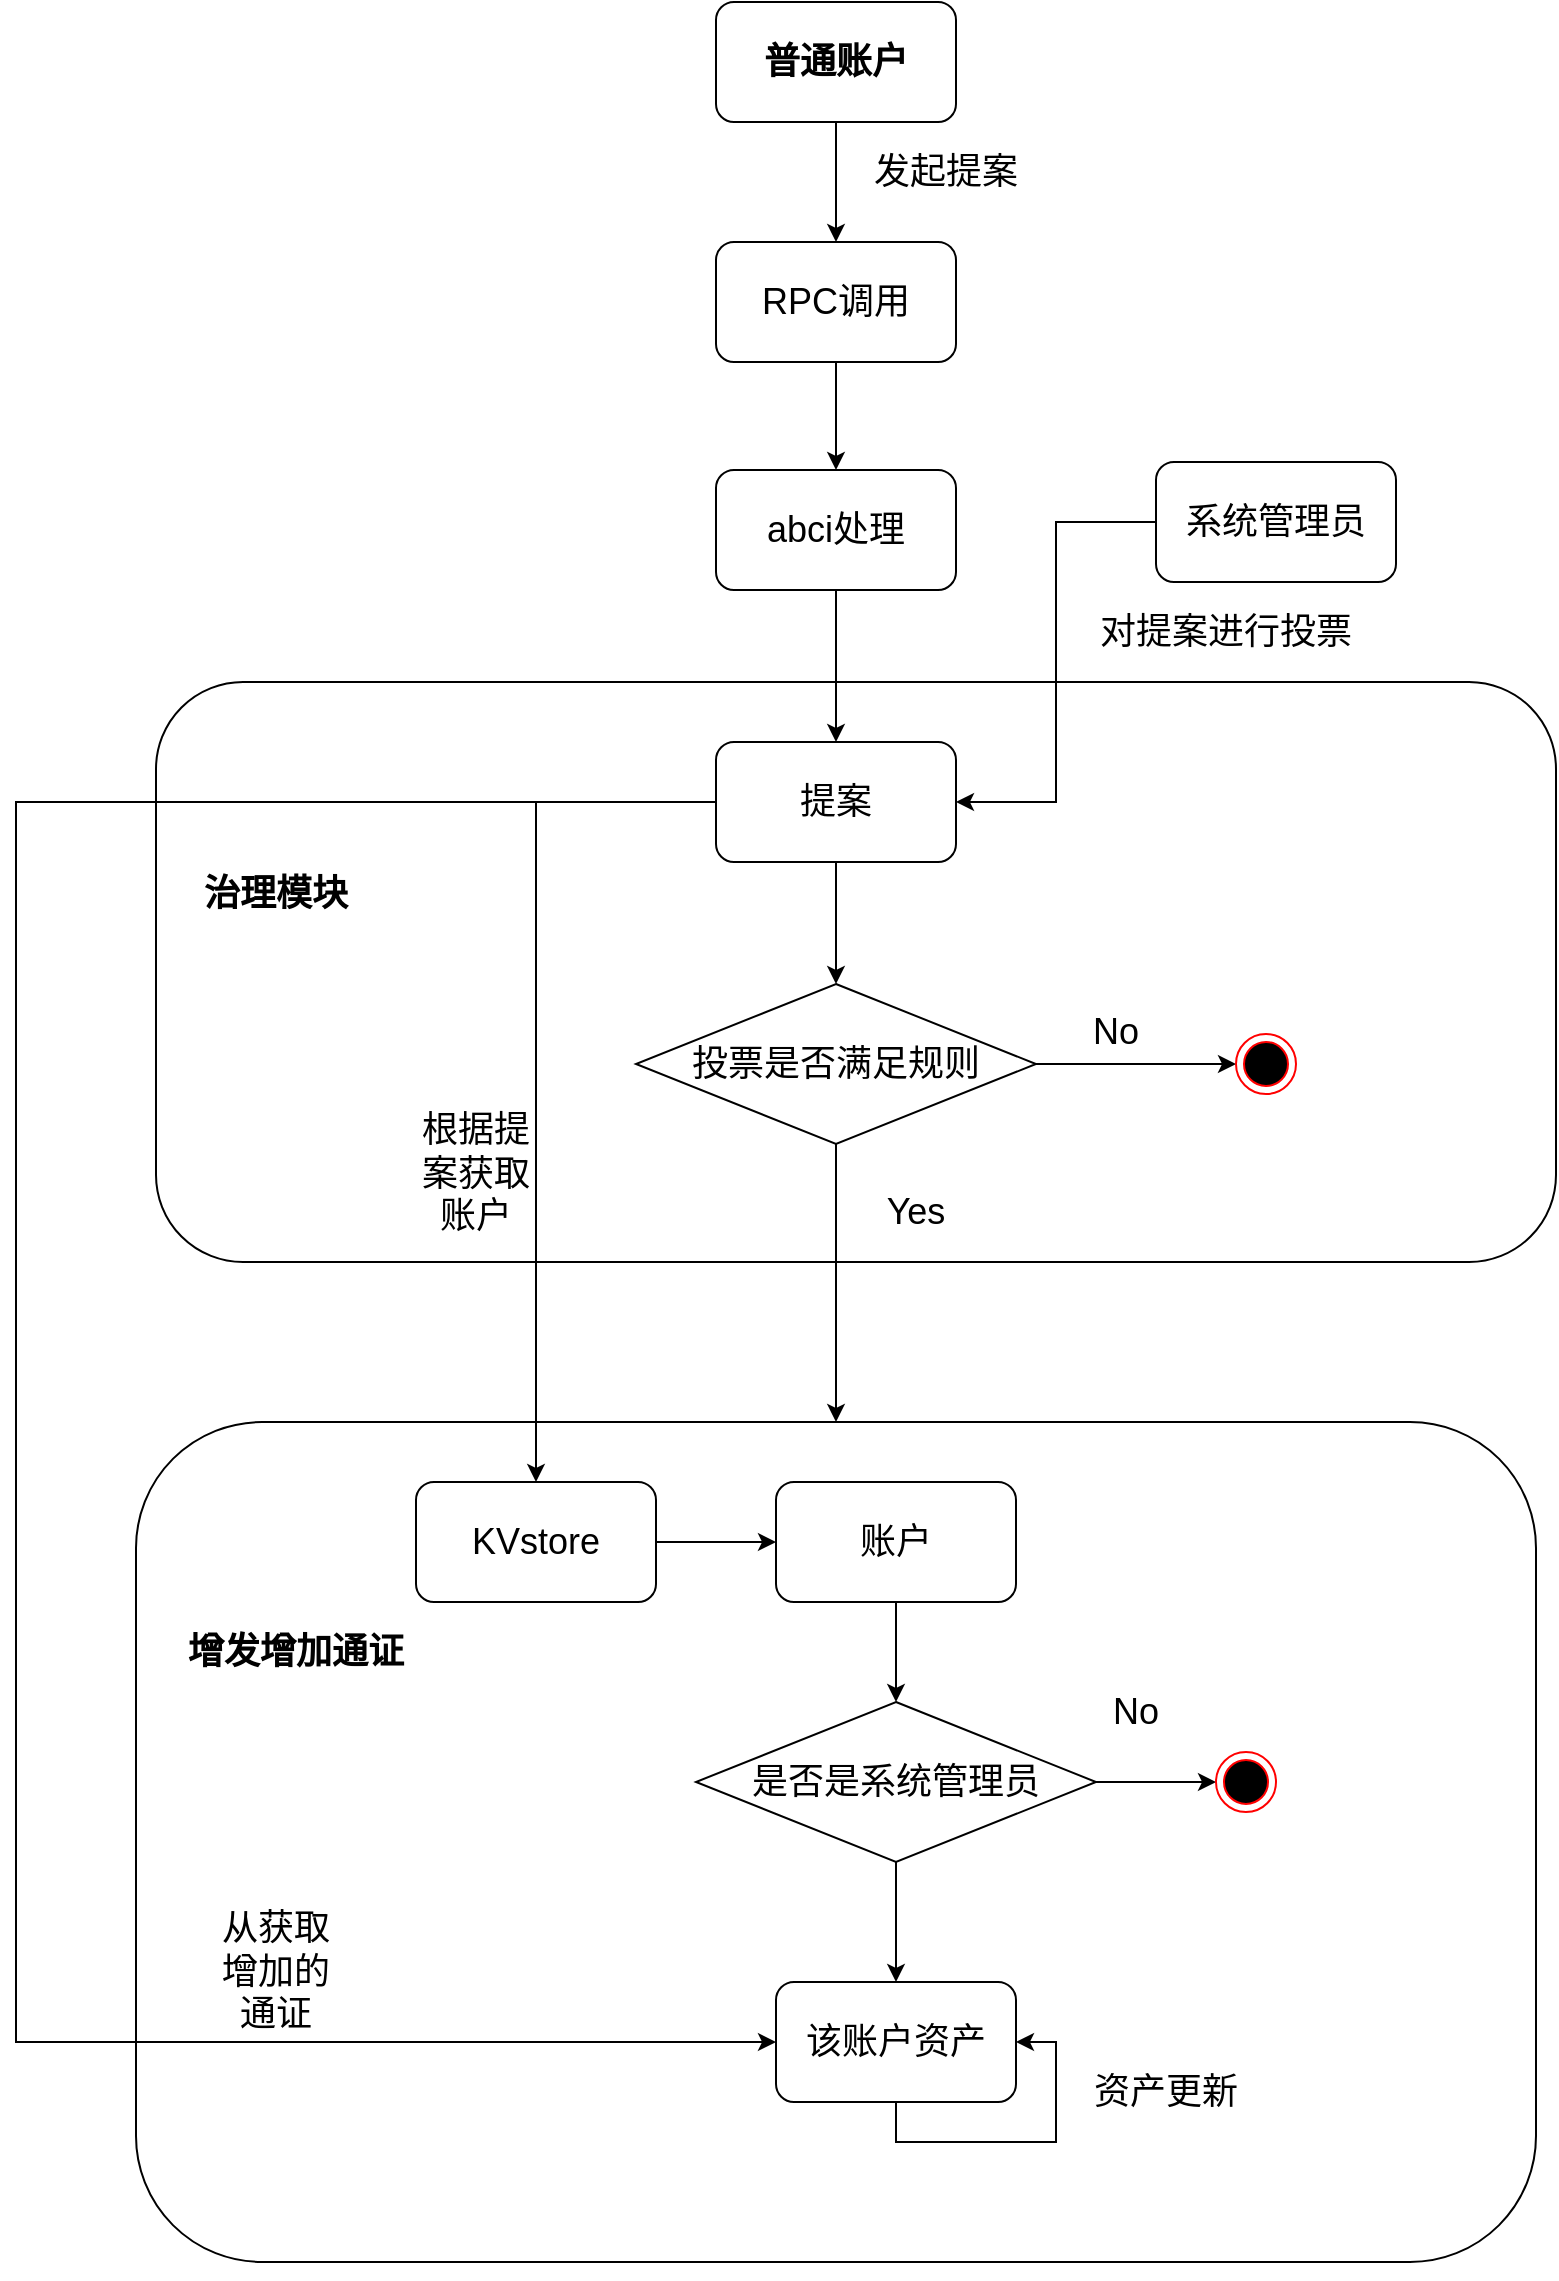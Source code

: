 <mxfile version="16.5.5" type="github">
  <diagram name="Page-1" id="13e1069c-82ec-6db2-03f1-153e76fe0fe0">
    <mxGraphModel dx="1435" dy="932" grid="1" gridSize="10" guides="1" tooltips="1" connect="1" arrows="1" fold="1" page="1" pageScale="1" pageWidth="1100" pageHeight="850" background="none" math="0" shadow="0">
      <root>
        <mxCell id="0" />
        <mxCell id="1" parent="0" />
        <mxCell id="Nz0Rocr3UUq3pwJZOBRc-75" value="" style="rounded=1;whiteSpace=wrap;html=1;fontSize=18;" vertex="1" parent="1">
          <mxGeometry x="160" y="900" width="700" height="420" as="geometry" />
        </mxCell>
        <mxCell id="Nz0Rocr3UUq3pwJZOBRc-61" value="" style="edgeStyle=orthogonalEdgeStyle;rounded=0;orthogonalLoop=1;jettySize=auto;html=1;fontSize=18;" edge="1" parent="1" source="Nz0Rocr3UUq3pwJZOBRc-51" target="Nz0Rocr3UUq3pwJZOBRc-56">
          <mxGeometry relative="1" as="geometry" />
        </mxCell>
        <mxCell id="Nz0Rocr3UUq3pwJZOBRc-51" value="&lt;span style=&quot;font-size: 18px&quot;&gt;&lt;b&gt;普通账户&lt;/b&gt;&lt;/span&gt;" style="rounded=1;whiteSpace=wrap;html=1;" vertex="1" parent="1">
          <mxGeometry x="450" y="190" width="120" height="60" as="geometry" />
        </mxCell>
        <mxCell id="Nz0Rocr3UUq3pwJZOBRc-52" value="" style="rounded=1;whiteSpace=wrap;html=1;" vertex="1" parent="1">
          <mxGeometry x="170" y="530" width="700" height="290" as="geometry" />
        </mxCell>
        <mxCell id="Nz0Rocr3UUq3pwJZOBRc-53" value="&lt;b&gt;&lt;font style=&quot;font-size: 18px&quot;&gt;治理模块&lt;/font&gt;&lt;/b&gt;" style="text;html=1;strokeColor=none;fillColor=none;align=center;verticalAlign=middle;whiteSpace=wrap;rounded=0;" vertex="1" parent="1">
          <mxGeometry x="180" y="591" width="100" height="90" as="geometry" />
        </mxCell>
        <mxCell id="Nz0Rocr3UUq3pwJZOBRc-60" value="" style="edgeStyle=orthogonalEdgeStyle;rounded=0;orthogonalLoop=1;jettySize=auto;html=1;fontSize=18;" edge="1" parent="1" source="Nz0Rocr3UUq3pwJZOBRc-56" target="Nz0Rocr3UUq3pwJZOBRc-59">
          <mxGeometry relative="1" as="geometry" />
        </mxCell>
        <mxCell id="Nz0Rocr3UUq3pwJZOBRc-56" value="RPC调用" style="rounded=1;whiteSpace=wrap;html=1;fontSize=18;" vertex="1" parent="1">
          <mxGeometry x="450" y="310" width="120" height="60" as="geometry" />
        </mxCell>
        <mxCell id="Nz0Rocr3UUq3pwJZOBRc-66" style="edgeStyle=orthogonalEdgeStyle;rounded=0;orthogonalLoop=1;jettySize=auto;html=1;entryX=0.5;entryY=0;entryDx=0;entryDy=0;fontSize=18;" edge="1" parent="1" source="Nz0Rocr3UUq3pwJZOBRc-59" target="Nz0Rocr3UUq3pwJZOBRc-63">
          <mxGeometry relative="1" as="geometry" />
        </mxCell>
        <mxCell id="Nz0Rocr3UUq3pwJZOBRc-59" value="abci处理" style="whiteSpace=wrap;html=1;fontSize=18;rounded=1;" vertex="1" parent="1">
          <mxGeometry x="450" y="424" width="120" height="60" as="geometry" />
        </mxCell>
        <mxCell id="Nz0Rocr3UUq3pwJZOBRc-62" value="发起提案" style="text;html=1;strokeColor=none;fillColor=none;align=center;verticalAlign=middle;whiteSpace=wrap;rounded=0;fontSize=18;" vertex="1" parent="1">
          <mxGeometry x="510" y="260" width="110" height="30" as="geometry" />
        </mxCell>
        <mxCell id="Nz0Rocr3UUq3pwJZOBRc-71" value="" style="edgeStyle=orthogonalEdgeStyle;rounded=0;orthogonalLoop=1;jettySize=auto;html=1;fontSize=18;" edge="1" parent="1" source="Nz0Rocr3UUq3pwJZOBRc-63" target="Nz0Rocr3UUq3pwJZOBRc-69">
          <mxGeometry relative="1" as="geometry" />
        </mxCell>
        <mxCell id="Nz0Rocr3UUq3pwJZOBRc-82" style="edgeStyle=orthogonalEdgeStyle;rounded=0;orthogonalLoop=1;jettySize=auto;html=1;exitX=0;exitY=0.5;exitDx=0;exitDy=0;entryX=0.5;entryY=0;entryDx=0;entryDy=0;fontSize=18;" edge="1" parent="1" source="Nz0Rocr3UUq3pwJZOBRc-63" target="Nz0Rocr3UUq3pwJZOBRc-78">
          <mxGeometry relative="1" as="geometry" />
        </mxCell>
        <mxCell id="Nz0Rocr3UUq3pwJZOBRc-97" style="edgeStyle=orthogonalEdgeStyle;rounded=0;orthogonalLoop=1;jettySize=auto;html=1;exitX=0;exitY=0.5;exitDx=0;exitDy=0;entryX=0;entryY=0.5;entryDx=0;entryDy=0;fontSize=18;" edge="1" parent="1" source="Nz0Rocr3UUq3pwJZOBRc-63" target="Nz0Rocr3UUq3pwJZOBRc-95">
          <mxGeometry relative="1" as="geometry">
            <Array as="points">
              <mxPoint x="100" y="590" />
              <mxPoint x="100" y="1210" />
            </Array>
          </mxGeometry>
        </mxCell>
        <mxCell id="Nz0Rocr3UUq3pwJZOBRc-63" value="提案" style="rounded=1;whiteSpace=wrap;html=1;fontSize=18;" vertex="1" parent="1">
          <mxGeometry x="450" y="560" width="120" height="60" as="geometry" />
        </mxCell>
        <mxCell id="Nz0Rocr3UUq3pwJZOBRc-65" style="edgeStyle=orthogonalEdgeStyle;rounded=0;orthogonalLoop=1;jettySize=auto;html=1;entryX=1;entryY=0.5;entryDx=0;entryDy=0;fontSize=18;" edge="1" parent="1" source="Nz0Rocr3UUq3pwJZOBRc-64" target="Nz0Rocr3UUq3pwJZOBRc-63">
          <mxGeometry relative="1" as="geometry" />
        </mxCell>
        <mxCell id="Nz0Rocr3UUq3pwJZOBRc-64" value="系统管理员" style="rounded=1;whiteSpace=wrap;html=1;fontSize=18;" vertex="1" parent="1">
          <mxGeometry x="670" y="420" width="120" height="60" as="geometry" />
        </mxCell>
        <mxCell id="Nz0Rocr3UUq3pwJZOBRc-67" value="对提案进行投票" style="text;html=1;strokeColor=none;fillColor=none;align=center;verticalAlign=middle;whiteSpace=wrap;rounded=0;fontSize=18;" vertex="1" parent="1">
          <mxGeometry x="640" y="490" width="130" height="30" as="geometry" />
        </mxCell>
        <mxCell id="Nz0Rocr3UUq3pwJZOBRc-73" style="edgeStyle=orthogonalEdgeStyle;rounded=0;orthogonalLoop=1;jettySize=auto;html=1;exitX=1;exitY=0.5;exitDx=0;exitDy=0;entryX=0;entryY=0.5;entryDx=0;entryDy=0;fontSize=18;" edge="1" parent="1" source="Nz0Rocr3UUq3pwJZOBRc-69" target="Nz0Rocr3UUq3pwJZOBRc-72">
          <mxGeometry relative="1" as="geometry" />
        </mxCell>
        <mxCell id="Nz0Rocr3UUq3pwJZOBRc-77" style="edgeStyle=orthogonalEdgeStyle;rounded=0;orthogonalLoop=1;jettySize=auto;html=1;exitX=0.5;exitY=1;exitDx=0;exitDy=0;entryX=0.5;entryY=0;entryDx=0;entryDy=0;fontSize=18;" edge="1" parent="1" source="Nz0Rocr3UUq3pwJZOBRc-69" target="Nz0Rocr3UUq3pwJZOBRc-75">
          <mxGeometry relative="1" as="geometry" />
        </mxCell>
        <mxCell id="Nz0Rocr3UUq3pwJZOBRc-69" value="投票是否满足规则" style="rhombus;whiteSpace=wrap;html=1;fontSize=18;" vertex="1" parent="1">
          <mxGeometry x="410" y="681" width="200" height="80" as="geometry" />
        </mxCell>
        <mxCell id="Nz0Rocr3UUq3pwJZOBRc-72" value="" style="ellipse;html=1;shape=endState;fillColor=#000000;strokeColor=#ff0000;fontSize=18;" vertex="1" parent="1">
          <mxGeometry x="710" y="706" width="30" height="30" as="geometry" />
        </mxCell>
        <mxCell id="Nz0Rocr3UUq3pwJZOBRc-74" value="No" style="text;html=1;strokeColor=none;fillColor=none;align=center;verticalAlign=middle;whiteSpace=wrap;rounded=0;fontSize=18;" vertex="1" parent="1">
          <mxGeometry x="620" y="690" width="60" height="30" as="geometry" />
        </mxCell>
        <mxCell id="Nz0Rocr3UUq3pwJZOBRc-76" value="&lt;b&gt;增发增加通证&lt;/b&gt;" style="text;html=1;strokeColor=none;fillColor=none;align=center;verticalAlign=middle;whiteSpace=wrap;rounded=0;fontSize=18;" vertex="1" parent="1">
          <mxGeometry x="170" y="1000" width="140" height="30" as="geometry" />
        </mxCell>
        <mxCell id="Nz0Rocr3UUq3pwJZOBRc-85" value="" style="edgeStyle=orthogonalEdgeStyle;rounded=0;orthogonalLoop=1;jettySize=auto;html=1;fontSize=18;" edge="1" parent="1" source="Nz0Rocr3UUq3pwJZOBRc-78" target="Nz0Rocr3UUq3pwJZOBRc-84">
          <mxGeometry relative="1" as="geometry" />
        </mxCell>
        <mxCell id="Nz0Rocr3UUq3pwJZOBRc-78" value="KVstore" style="rounded=1;whiteSpace=wrap;html=1;fontSize=18;" vertex="1" parent="1">
          <mxGeometry x="300" y="930" width="120" height="60" as="geometry" />
        </mxCell>
        <mxCell id="Nz0Rocr3UUq3pwJZOBRc-83" value="根据提案获取账户" style="text;html=1;strokeColor=none;fillColor=none;align=center;verticalAlign=middle;whiteSpace=wrap;rounded=0;fontSize=18;" vertex="1" parent="1">
          <mxGeometry x="300" y="761" width="60" height="30" as="geometry" />
        </mxCell>
        <mxCell id="Nz0Rocr3UUq3pwJZOBRc-88" style="edgeStyle=orthogonalEdgeStyle;rounded=0;orthogonalLoop=1;jettySize=auto;html=1;exitX=0.5;exitY=1;exitDx=0;exitDy=0;entryX=0.5;entryY=0;entryDx=0;entryDy=0;fontSize=18;" edge="1" parent="1" source="Nz0Rocr3UUq3pwJZOBRc-84" target="Nz0Rocr3UUq3pwJZOBRc-86">
          <mxGeometry relative="1" as="geometry" />
        </mxCell>
        <mxCell id="Nz0Rocr3UUq3pwJZOBRc-84" value="账户" style="rounded=1;whiteSpace=wrap;html=1;fontSize=18;" vertex="1" parent="1">
          <mxGeometry x="480" y="930" width="120" height="60" as="geometry" />
        </mxCell>
        <mxCell id="Nz0Rocr3UUq3pwJZOBRc-90" style="edgeStyle=orthogonalEdgeStyle;rounded=0;orthogonalLoop=1;jettySize=auto;html=1;exitX=1;exitY=0.5;exitDx=0;exitDy=0;entryX=0;entryY=0.5;entryDx=0;entryDy=0;fontSize=18;" edge="1" parent="1" source="Nz0Rocr3UUq3pwJZOBRc-86" target="Nz0Rocr3UUq3pwJZOBRc-89">
          <mxGeometry relative="1" as="geometry" />
        </mxCell>
        <mxCell id="Nz0Rocr3UUq3pwJZOBRc-96" value="" style="edgeStyle=orthogonalEdgeStyle;rounded=0;orthogonalLoop=1;jettySize=auto;html=1;fontSize=18;" edge="1" parent="1" source="Nz0Rocr3UUq3pwJZOBRc-86" target="Nz0Rocr3UUq3pwJZOBRc-95">
          <mxGeometry relative="1" as="geometry" />
        </mxCell>
        <mxCell id="Nz0Rocr3UUq3pwJZOBRc-86" value="是否是系统管理员" style="rhombus;whiteSpace=wrap;html=1;fontSize=18;" vertex="1" parent="1">
          <mxGeometry x="440" y="1040" width="200" height="80" as="geometry" />
        </mxCell>
        <mxCell id="Nz0Rocr3UUq3pwJZOBRc-89" value="" style="ellipse;html=1;shape=endState;fillColor=#000000;strokeColor=#ff0000;fontSize=18;" vertex="1" parent="1">
          <mxGeometry x="700" y="1065" width="30" height="30" as="geometry" />
        </mxCell>
        <mxCell id="Nz0Rocr3UUq3pwJZOBRc-91" value="No" style="text;html=1;strokeColor=none;fillColor=none;align=center;verticalAlign=middle;whiteSpace=wrap;rounded=0;fontSize=18;" vertex="1" parent="1">
          <mxGeometry x="630" y="1030" width="60" height="30" as="geometry" />
        </mxCell>
        <mxCell id="Nz0Rocr3UUq3pwJZOBRc-92" value="Yes" style="text;html=1;strokeColor=none;fillColor=none;align=center;verticalAlign=middle;whiteSpace=wrap;rounded=0;fontSize=18;" vertex="1" parent="1">
          <mxGeometry x="520" y="780" width="60" height="30" as="geometry" />
        </mxCell>
        <mxCell id="Nz0Rocr3UUq3pwJZOBRc-95" value="该账户资产" style="rounded=1;whiteSpace=wrap;html=1;fontSize=18;" vertex="1" parent="1">
          <mxGeometry x="480" y="1180" width="120" height="60" as="geometry" />
        </mxCell>
        <mxCell id="Nz0Rocr3UUq3pwJZOBRc-98" value="从获取增加的通证" style="text;html=1;strokeColor=none;fillColor=none;align=center;verticalAlign=middle;whiteSpace=wrap;rounded=0;fontSize=18;" vertex="1" parent="1">
          <mxGeometry x="200" y="1160" width="60" height="30" as="geometry" />
        </mxCell>
        <mxCell id="Nz0Rocr3UUq3pwJZOBRc-100" style="edgeStyle=orthogonalEdgeStyle;rounded=0;orthogonalLoop=1;jettySize=auto;html=1;exitX=0.5;exitY=1;exitDx=0;exitDy=0;entryX=1;entryY=0.5;entryDx=0;entryDy=0;fontSize=18;" edge="1" parent="1" source="Nz0Rocr3UUq3pwJZOBRc-95" target="Nz0Rocr3UUq3pwJZOBRc-95">
          <mxGeometry relative="1" as="geometry" />
        </mxCell>
        <mxCell id="Nz0Rocr3UUq3pwJZOBRc-101" value="资产更新" style="text;html=1;strokeColor=none;fillColor=none;align=center;verticalAlign=middle;whiteSpace=wrap;rounded=0;fontSize=18;" vertex="1" parent="1">
          <mxGeometry x="630" y="1220" width="90" height="30" as="geometry" />
        </mxCell>
        <mxCell id="Nz0Rocr3UUq3pwJZOBRc-102" style="edgeStyle=orthogonalEdgeStyle;rounded=0;orthogonalLoop=1;jettySize=auto;html=1;exitX=0.5;exitY=1;exitDx=0;exitDy=0;fontSize=18;" edge="1" parent="1" source="Nz0Rocr3UUq3pwJZOBRc-75" target="Nz0Rocr3UUq3pwJZOBRc-75">
          <mxGeometry relative="1" as="geometry" />
        </mxCell>
      </root>
    </mxGraphModel>
  </diagram>
</mxfile>
